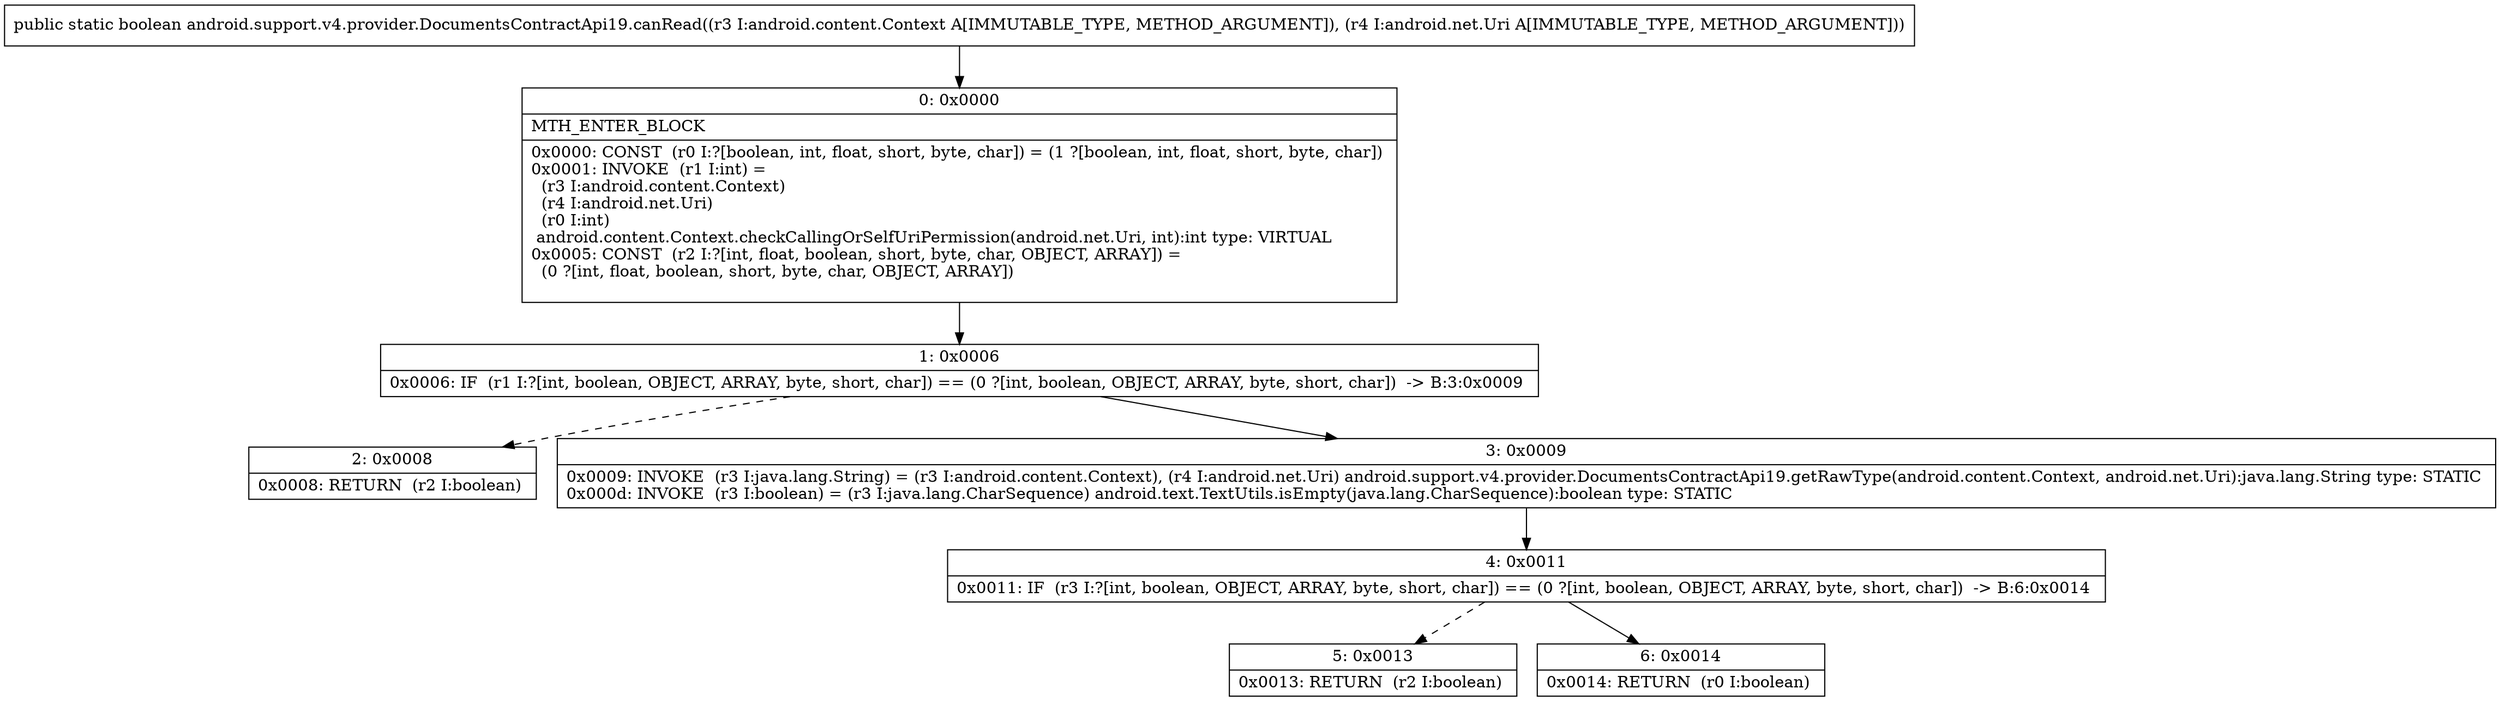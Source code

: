 digraph "CFG forandroid.support.v4.provider.DocumentsContractApi19.canRead(Landroid\/content\/Context;Landroid\/net\/Uri;)Z" {
Node_0 [shape=record,label="{0\:\ 0x0000|MTH_ENTER_BLOCK\l|0x0000: CONST  (r0 I:?[boolean, int, float, short, byte, char]) = (1 ?[boolean, int, float, short, byte, char]) \l0x0001: INVOKE  (r1 I:int) = \l  (r3 I:android.content.Context)\l  (r4 I:android.net.Uri)\l  (r0 I:int)\l android.content.Context.checkCallingOrSelfUriPermission(android.net.Uri, int):int type: VIRTUAL \l0x0005: CONST  (r2 I:?[int, float, boolean, short, byte, char, OBJECT, ARRAY]) = \l  (0 ?[int, float, boolean, short, byte, char, OBJECT, ARRAY])\l \l}"];
Node_1 [shape=record,label="{1\:\ 0x0006|0x0006: IF  (r1 I:?[int, boolean, OBJECT, ARRAY, byte, short, char]) == (0 ?[int, boolean, OBJECT, ARRAY, byte, short, char])  \-\> B:3:0x0009 \l}"];
Node_2 [shape=record,label="{2\:\ 0x0008|0x0008: RETURN  (r2 I:boolean) \l}"];
Node_3 [shape=record,label="{3\:\ 0x0009|0x0009: INVOKE  (r3 I:java.lang.String) = (r3 I:android.content.Context), (r4 I:android.net.Uri) android.support.v4.provider.DocumentsContractApi19.getRawType(android.content.Context, android.net.Uri):java.lang.String type: STATIC \l0x000d: INVOKE  (r3 I:boolean) = (r3 I:java.lang.CharSequence) android.text.TextUtils.isEmpty(java.lang.CharSequence):boolean type: STATIC \l}"];
Node_4 [shape=record,label="{4\:\ 0x0011|0x0011: IF  (r3 I:?[int, boolean, OBJECT, ARRAY, byte, short, char]) == (0 ?[int, boolean, OBJECT, ARRAY, byte, short, char])  \-\> B:6:0x0014 \l}"];
Node_5 [shape=record,label="{5\:\ 0x0013|0x0013: RETURN  (r2 I:boolean) \l}"];
Node_6 [shape=record,label="{6\:\ 0x0014|0x0014: RETURN  (r0 I:boolean) \l}"];
MethodNode[shape=record,label="{public static boolean android.support.v4.provider.DocumentsContractApi19.canRead((r3 I:android.content.Context A[IMMUTABLE_TYPE, METHOD_ARGUMENT]), (r4 I:android.net.Uri A[IMMUTABLE_TYPE, METHOD_ARGUMENT])) }"];
MethodNode -> Node_0;
Node_0 -> Node_1;
Node_1 -> Node_2[style=dashed];
Node_1 -> Node_3;
Node_3 -> Node_4;
Node_4 -> Node_5[style=dashed];
Node_4 -> Node_6;
}

